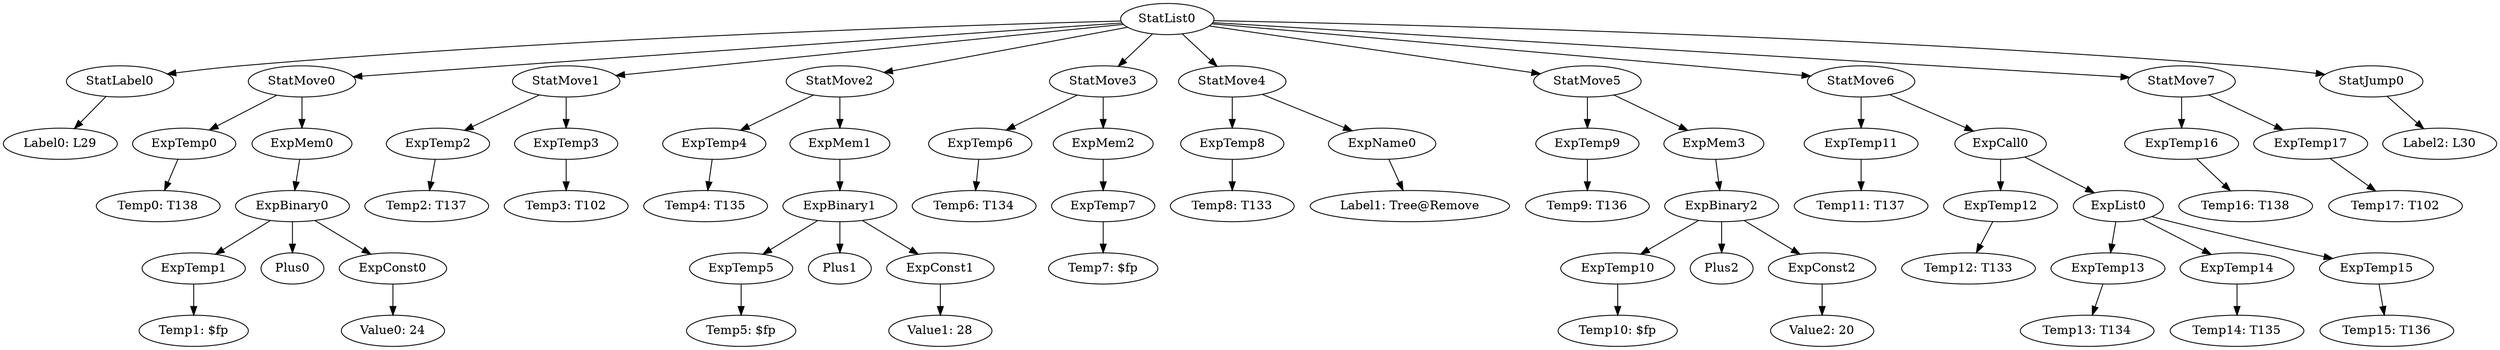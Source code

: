 digraph {
	ordering = out;
	ExpTemp15 -> "Temp15: T136";
	ExpList0 -> ExpTemp13;
	ExpList0 -> ExpTemp14;
	ExpList0 -> ExpTemp15;
	ExpTemp16 -> "Temp16: T138";
	ExpTemp13 -> "Temp13: T134";
	StatMove6 -> ExpTemp11;
	StatMove6 -> ExpCall0;
	ExpMem3 -> ExpBinary2;
	ExpConst2 -> "Value2: 20";
	ExpBinary2 -> ExpTemp10;
	ExpBinary2 -> Plus2;
	ExpBinary2 -> ExpConst2;
	ExpTemp9 -> "Temp9: T136";
	ExpName0 -> "Label1: Tree@Remove";
	StatMove5 -> ExpTemp9;
	StatMove5 -> ExpMem3;
	ExpConst1 -> "Value1: 28";
	StatMove7 -> ExpTemp16;
	StatMove7 -> ExpTemp17;
	StatMove4 -> ExpTemp8;
	StatMove4 -> ExpName0;
	ExpMem0 -> ExpBinary0;
	ExpBinary1 -> ExpTemp5;
	ExpBinary1 -> Plus1;
	ExpBinary1 -> ExpConst1;
	StatMove1 -> ExpTemp2;
	StatMove1 -> ExpTemp3;
	ExpTemp8 -> "Temp8: T133";
	ExpTemp10 -> "Temp10: $fp";
	ExpTemp2 -> "Temp2: T137";
	StatMove2 -> ExpTemp4;
	StatMove2 -> ExpMem1;
	ExpConst0 -> "Value0: 24";
	ExpMem1 -> ExpBinary1;
	StatLabel0 -> "Label0: L29";
	StatList0 -> StatLabel0;
	StatList0 -> StatMove0;
	StatList0 -> StatMove1;
	StatList0 -> StatMove2;
	StatList0 -> StatMove3;
	StatList0 -> StatMove4;
	StatList0 -> StatMove5;
	StatList0 -> StatMove6;
	StatList0 -> StatMove7;
	StatList0 -> StatJump0;
	ExpTemp0 -> "Temp0: T138";
	StatJump0 -> "Label2: L30";
	ExpTemp17 -> "Temp17: T102";
	ExpCall0 -> ExpTemp12;
	ExpCall0 -> ExpList0;
	ExpMem2 -> ExpTemp7;
	ExpTemp12 -> "Temp12: T133";
	ExpBinary0 -> ExpTemp1;
	ExpBinary0 -> Plus0;
	ExpBinary0 -> ExpConst0;
	StatMove0 -> ExpTemp0;
	StatMove0 -> ExpMem0;
	ExpTemp3 -> "Temp3: T102";
	ExpTemp14 -> "Temp14: T135";
	ExpTemp1 -> "Temp1: $fp";
	ExpTemp5 -> "Temp5: $fp";
	ExpTemp6 -> "Temp6: T134";
	ExpTemp11 -> "Temp11: T137";
	StatMove3 -> ExpTemp6;
	StatMove3 -> ExpMem2;
	ExpTemp4 -> "Temp4: T135";
	ExpTemp7 -> "Temp7: $fp";
}

